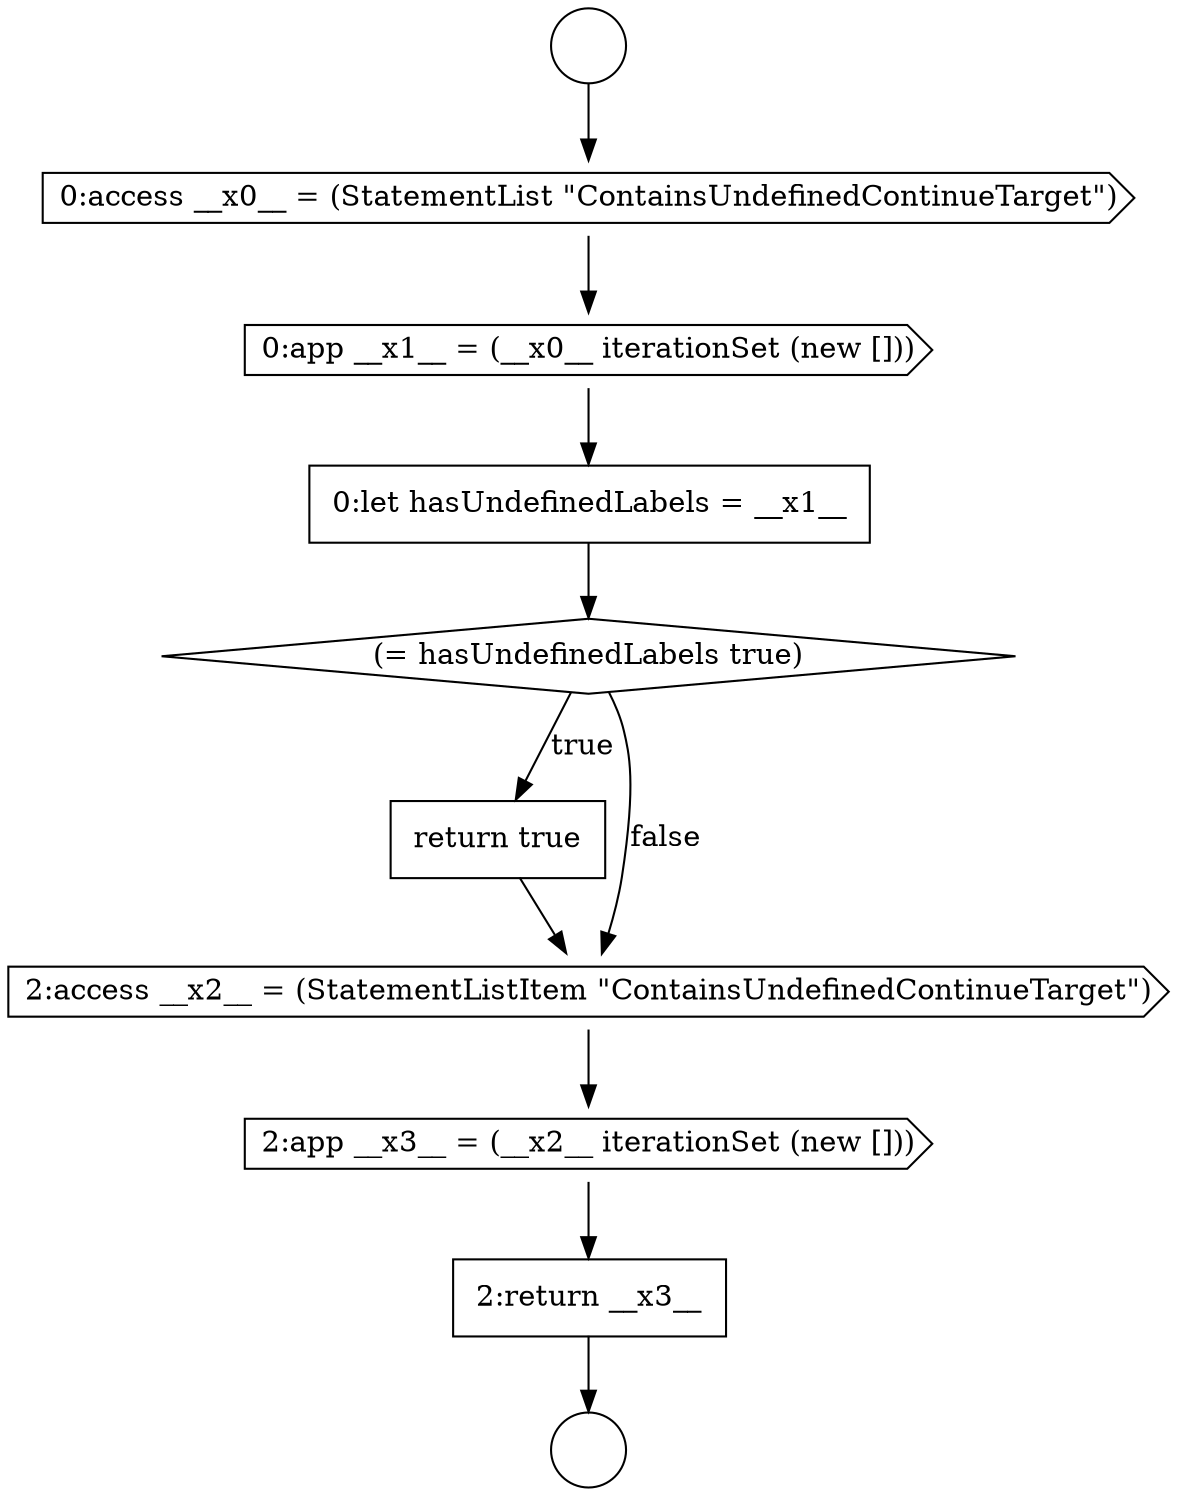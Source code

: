 digraph {
  node6306 [shape=cds, label=<<font color="black">0:access __x0__ = (StatementList &quot;ContainsUndefinedContinueTarget&quot;)</font>> color="black" fillcolor="white" style=filled]
  node6310 [shape=none, margin=0, label=<<font color="black">
    <table border="0" cellborder="1" cellspacing="0" cellpadding="10">
      <tr><td align="left">return true</td></tr>
    </table>
  </font>> color="black" fillcolor="white" style=filled]
  node6307 [shape=cds, label=<<font color="black">0:app __x1__ = (__x0__ iterationSet (new []))</font>> color="black" fillcolor="white" style=filled]
  node6304 [shape=circle label=" " color="black" fillcolor="white" style=filled]
  node6311 [shape=cds, label=<<font color="black">2:access __x2__ = (StatementListItem &quot;ContainsUndefinedContinueTarget&quot;)</font>> color="black" fillcolor="white" style=filled]
  node6312 [shape=cds, label=<<font color="black">2:app __x3__ = (__x2__ iterationSet (new []))</font>> color="black" fillcolor="white" style=filled]
  node6308 [shape=none, margin=0, label=<<font color="black">
    <table border="0" cellborder="1" cellspacing="0" cellpadding="10">
      <tr><td align="left">0:let hasUndefinedLabels = __x1__</td></tr>
    </table>
  </font>> color="black" fillcolor="white" style=filled]
  node6313 [shape=none, margin=0, label=<<font color="black">
    <table border="0" cellborder="1" cellspacing="0" cellpadding="10">
      <tr><td align="left">2:return __x3__</td></tr>
    </table>
  </font>> color="black" fillcolor="white" style=filled]
  node6305 [shape=circle label=" " color="black" fillcolor="white" style=filled]
  node6309 [shape=diamond, label=<<font color="black">(= hasUndefinedLabels true)</font>> color="black" fillcolor="white" style=filled]
  node6308 -> node6309 [ color="black"]
  node6307 -> node6308 [ color="black"]
  node6306 -> node6307 [ color="black"]
  node6312 -> node6313 [ color="black"]
  node6310 -> node6311 [ color="black"]
  node6313 -> node6305 [ color="black"]
  node6309 -> node6310 [label=<<font color="black">true</font>> color="black"]
  node6309 -> node6311 [label=<<font color="black">false</font>> color="black"]
  node6311 -> node6312 [ color="black"]
  node6304 -> node6306 [ color="black"]
}

